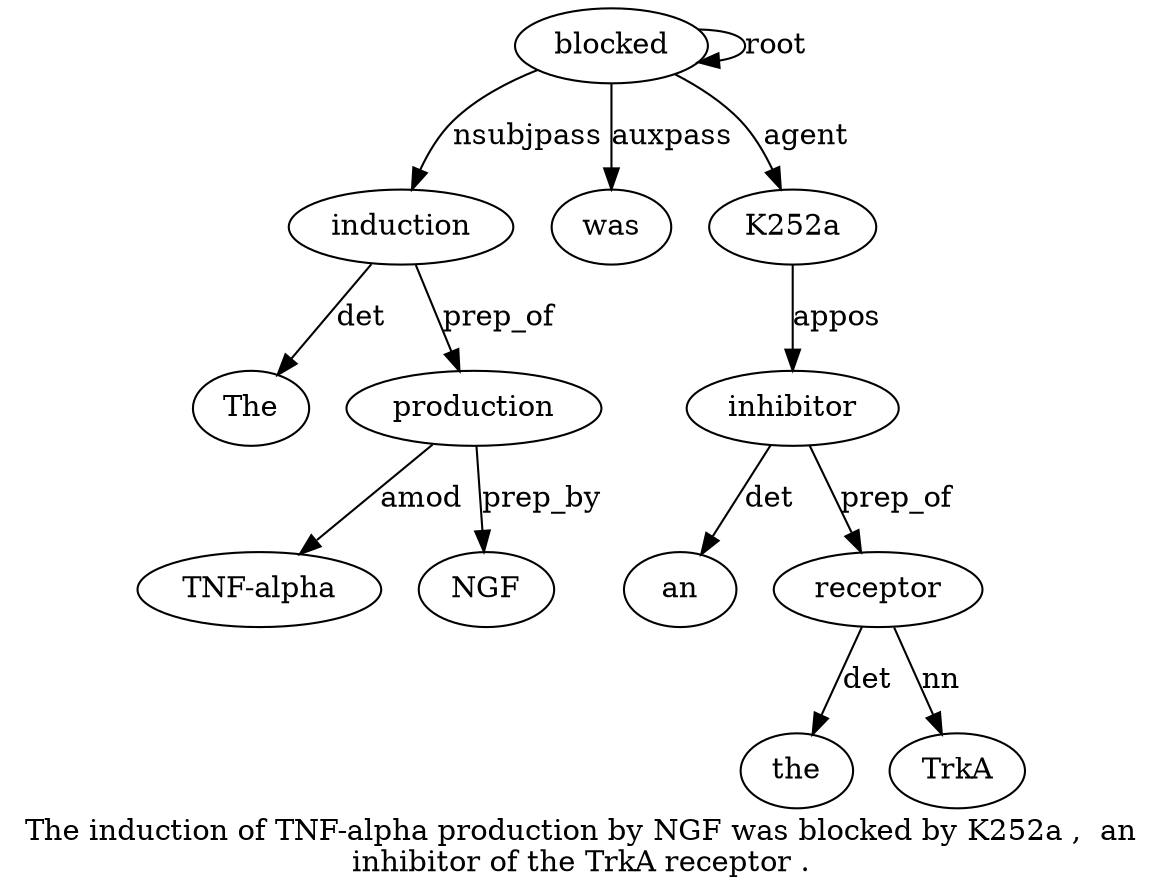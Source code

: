digraph "The induction of TNF-alpha production by NGF was blocked by K252a ,  an inhibitor of the TrkA receptor ." {
label="The induction of TNF-alpha production by NGF was blocked by K252a ,  an
inhibitor of the TrkA receptor .";
induction2 [style=filled, fillcolor=white, label=induction];
The1 [style=filled, fillcolor=white, label=The];
induction2 -> The1  [label=det];
blocked9 [style=filled, fillcolor=white, label=blocked];
blocked9 -> induction2  [label=nsubjpass];
production5 [style=filled, fillcolor=white, label=production];
"TNF-alpha4" [style=filled, fillcolor=white, label="TNF-alpha"];
production5 -> "TNF-alpha4"  [label=amod];
induction2 -> production5  [label=prep_of];
NGF7 [style=filled, fillcolor=white, label=NGF];
production5 -> NGF7  [label=prep_by];
was8 [style=filled, fillcolor=white, label=was];
blocked9 -> was8  [label=auxpass];
blocked9 -> blocked9  [label=root];
K252a11 [style=filled, fillcolor=white, label=K252a];
blocked9 -> K252a11  [label=agent];
inhibitor14 [style=filled, fillcolor=white, label=inhibitor];
an13 [style=filled, fillcolor=white, label=an];
inhibitor14 -> an13  [label=det];
K252a11 -> inhibitor14  [label=appos];
receptor18 [style=filled, fillcolor=white, label=receptor];
the16 [style=filled, fillcolor=white, label=the];
receptor18 -> the16  [label=det];
TrkA17 [style=filled, fillcolor=white, label=TrkA];
receptor18 -> TrkA17  [label=nn];
inhibitor14 -> receptor18  [label=prep_of];
}
